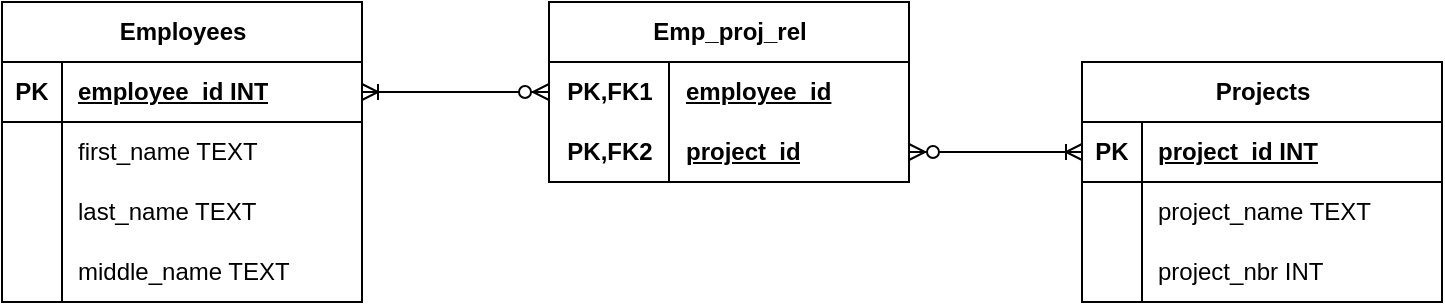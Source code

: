<mxfile version="21.0.6" type="device"><diagram name="Sida-1" id="7PjJyAs7shQ9CwMcPo-k"><mxGraphModel dx="1114" dy="731" grid="1" gridSize="10" guides="1" tooltips="1" connect="1" arrows="1" fold="1" page="1" pageScale="1" pageWidth="827" pageHeight="1169" math="0" shadow="0"><root><mxCell id="0"/><mxCell id="1" parent="0"/><mxCell id="aaJob7xDUVxrjGJU1K53-1" value="Employees" style="shape=table;startSize=30;container=1;collapsible=1;childLayout=tableLayout;fixedRows=1;rowLines=0;fontStyle=1;align=center;resizeLast=1;html=1;" vertex="1" parent="1"><mxGeometry x="50" y="240" width="180" height="150" as="geometry"/></mxCell><mxCell id="aaJob7xDUVxrjGJU1K53-2" value="" style="shape=tableRow;horizontal=0;startSize=0;swimlaneHead=0;swimlaneBody=0;fillColor=none;collapsible=0;dropTarget=0;points=[[0,0.5],[1,0.5]];portConstraint=eastwest;top=0;left=0;right=0;bottom=1;" vertex="1" parent="aaJob7xDUVxrjGJU1K53-1"><mxGeometry y="30" width="180" height="30" as="geometry"/></mxCell><mxCell id="aaJob7xDUVxrjGJU1K53-3" value="PK" style="shape=partialRectangle;connectable=0;fillColor=none;top=0;left=0;bottom=0;right=0;fontStyle=1;overflow=hidden;whiteSpace=wrap;html=1;" vertex="1" parent="aaJob7xDUVxrjGJU1K53-2"><mxGeometry width="30" height="30" as="geometry"><mxRectangle width="30" height="30" as="alternateBounds"/></mxGeometry></mxCell><mxCell id="aaJob7xDUVxrjGJU1K53-4" value="employee_id INT" style="shape=partialRectangle;connectable=0;fillColor=none;top=0;left=0;bottom=0;right=0;align=left;spacingLeft=6;fontStyle=5;overflow=hidden;whiteSpace=wrap;html=1;" vertex="1" parent="aaJob7xDUVxrjGJU1K53-2"><mxGeometry x="30" width="150" height="30" as="geometry"><mxRectangle width="150" height="30" as="alternateBounds"/></mxGeometry></mxCell><mxCell id="aaJob7xDUVxrjGJU1K53-5" value="" style="shape=tableRow;horizontal=0;startSize=0;swimlaneHead=0;swimlaneBody=0;fillColor=none;collapsible=0;dropTarget=0;points=[[0,0.5],[1,0.5]];portConstraint=eastwest;top=0;left=0;right=0;bottom=0;" vertex="1" parent="aaJob7xDUVxrjGJU1K53-1"><mxGeometry y="60" width="180" height="30" as="geometry"/></mxCell><mxCell id="aaJob7xDUVxrjGJU1K53-6" value="" style="shape=partialRectangle;connectable=0;fillColor=none;top=0;left=0;bottom=0;right=0;editable=1;overflow=hidden;whiteSpace=wrap;html=1;" vertex="1" parent="aaJob7xDUVxrjGJU1K53-5"><mxGeometry width="30" height="30" as="geometry"><mxRectangle width="30" height="30" as="alternateBounds"/></mxGeometry></mxCell><mxCell id="aaJob7xDUVxrjGJU1K53-7" value="first_name TEXT" style="shape=partialRectangle;connectable=0;fillColor=none;top=0;left=0;bottom=0;right=0;align=left;spacingLeft=6;overflow=hidden;whiteSpace=wrap;html=1;" vertex="1" parent="aaJob7xDUVxrjGJU1K53-5"><mxGeometry x="30" width="150" height="30" as="geometry"><mxRectangle width="150" height="30" as="alternateBounds"/></mxGeometry></mxCell><mxCell id="aaJob7xDUVxrjGJU1K53-8" value="" style="shape=tableRow;horizontal=0;startSize=0;swimlaneHead=0;swimlaneBody=0;fillColor=none;collapsible=0;dropTarget=0;points=[[0,0.5],[1,0.5]];portConstraint=eastwest;top=0;left=0;right=0;bottom=0;" vertex="1" parent="aaJob7xDUVxrjGJU1K53-1"><mxGeometry y="90" width="180" height="30" as="geometry"/></mxCell><mxCell id="aaJob7xDUVxrjGJU1K53-9" value="" style="shape=partialRectangle;connectable=0;fillColor=none;top=0;left=0;bottom=0;right=0;editable=1;overflow=hidden;whiteSpace=wrap;html=1;" vertex="1" parent="aaJob7xDUVxrjGJU1K53-8"><mxGeometry width="30" height="30" as="geometry"><mxRectangle width="30" height="30" as="alternateBounds"/></mxGeometry></mxCell><mxCell id="aaJob7xDUVxrjGJU1K53-10" value="last_name TEXT" style="shape=partialRectangle;connectable=0;fillColor=none;top=0;left=0;bottom=0;right=0;align=left;spacingLeft=6;overflow=hidden;whiteSpace=wrap;html=1;" vertex="1" parent="aaJob7xDUVxrjGJU1K53-8"><mxGeometry x="30" width="150" height="30" as="geometry"><mxRectangle width="150" height="30" as="alternateBounds"/></mxGeometry></mxCell><mxCell id="aaJob7xDUVxrjGJU1K53-11" value="" style="shape=tableRow;horizontal=0;startSize=0;swimlaneHead=0;swimlaneBody=0;fillColor=none;collapsible=0;dropTarget=0;points=[[0,0.5],[1,0.5]];portConstraint=eastwest;top=0;left=0;right=0;bottom=0;" vertex="1" parent="aaJob7xDUVxrjGJU1K53-1"><mxGeometry y="120" width="180" height="30" as="geometry"/></mxCell><mxCell id="aaJob7xDUVxrjGJU1K53-12" value="" style="shape=partialRectangle;connectable=0;fillColor=none;top=0;left=0;bottom=0;right=0;editable=1;overflow=hidden;whiteSpace=wrap;html=1;" vertex="1" parent="aaJob7xDUVxrjGJU1K53-11"><mxGeometry width="30" height="30" as="geometry"><mxRectangle width="30" height="30" as="alternateBounds"/></mxGeometry></mxCell><mxCell id="aaJob7xDUVxrjGJU1K53-13" value="middle_name TEXT" style="shape=partialRectangle;connectable=0;fillColor=none;top=0;left=0;bottom=0;right=0;align=left;spacingLeft=6;overflow=hidden;whiteSpace=wrap;html=1;" vertex="1" parent="aaJob7xDUVxrjGJU1K53-11"><mxGeometry x="30" width="150" height="30" as="geometry"><mxRectangle width="150" height="30" as="alternateBounds"/></mxGeometry></mxCell><mxCell id="aaJob7xDUVxrjGJU1K53-14" value="Projects" style="shape=table;startSize=30;container=1;collapsible=1;childLayout=tableLayout;fixedRows=1;rowLines=0;fontStyle=1;align=center;resizeLast=1;html=1;" vertex="1" parent="1"><mxGeometry x="590" y="270" width="180" height="120" as="geometry"/></mxCell><mxCell id="aaJob7xDUVxrjGJU1K53-15" value="" style="shape=tableRow;horizontal=0;startSize=0;swimlaneHead=0;swimlaneBody=0;fillColor=none;collapsible=0;dropTarget=0;points=[[0,0.5],[1,0.5]];portConstraint=eastwest;top=0;left=0;right=0;bottom=1;" vertex="1" parent="aaJob7xDUVxrjGJU1K53-14"><mxGeometry y="30" width="180" height="30" as="geometry"/></mxCell><mxCell id="aaJob7xDUVxrjGJU1K53-16" value="PK" style="shape=partialRectangle;connectable=0;fillColor=none;top=0;left=0;bottom=0;right=0;fontStyle=1;overflow=hidden;whiteSpace=wrap;html=1;" vertex="1" parent="aaJob7xDUVxrjGJU1K53-15"><mxGeometry width="30" height="30" as="geometry"><mxRectangle width="30" height="30" as="alternateBounds"/></mxGeometry></mxCell><mxCell id="aaJob7xDUVxrjGJU1K53-17" value="project_id INT" style="shape=partialRectangle;connectable=0;fillColor=none;top=0;left=0;bottom=0;right=0;align=left;spacingLeft=6;fontStyle=5;overflow=hidden;whiteSpace=wrap;html=1;" vertex="1" parent="aaJob7xDUVxrjGJU1K53-15"><mxGeometry x="30" width="150" height="30" as="geometry"><mxRectangle width="150" height="30" as="alternateBounds"/></mxGeometry></mxCell><mxCell id="aaJob7xDUVxrjGJU1K53-18" value="" style="shape=tableRow;horizontal=0;startSize=0;swimlaneHead=0;swimlaneBody=0;fillColor=none;collapsible=0;dropTarget=0;points=[[0,0.5],[1,0.5]];portConstraint=eastwest;top=0;left=0;right=0;bottom=0;" vertex="1" parent="aaJob7xDUVxrjGJU1K53-14"><mxGeometry y="60" width="180" height="30" as="geometry"/></mxCell><mxCell id="aaJob7xDUVxrjGJU1K53-19" value="" style="shape=partialRectangle;connectable=0;fillColor=none;top=0;left=0;bottom=0;right=0;editable=1;overflow=hidden;whiteSpace=wrap;html=1;" vertex="1" parent="aaJob7xDUVxrjGJU1K53-18"><mxGeometry width="30" height="30" as="geometry"><mxRectangle width="30" height="30" as="alternateBounds"/></mxGeometry></mxCell><mxCell id="aaJob7xDUVxrjGJU1K53-20" value="project_name TEXT" style="shape=partialRectangle;connectable=0;fillColor=none;top=0;left=0;bottom=0;right=0;align=left;spacingLeft=6;overflow=hidden;whiteSpace=wrap;html=1;" vertex="1" parent="aaJob7xDUVxrjGJU1K53-18"><mxGeometry x="30" width="150" height="30" as="geometry"><mxRectangle width="150" height="30" as="alternateBounds"/></mxGeometry></mxCell><mxCell id="aaJob7xDUVxrjGJU1K53-21" value="" style="shape=tableRow;horizontal=0;startSize=0;swimlaneHead=0;swimlaneBody=0;fillColor=none;collapsible=0;dropTarget=0;points=[[0,0.5],[1,0.5]];portConstraint=eastwest;top=0;left=0;right=0;bottom=0;" vertex="1" parent="aaJob7xDUVxrjGJU1K53-14"><mxGeometry y="90" width="180" height="30" as="geometry"/></mxCell><mxCell id="aaJob7xDUVxrjGJU1K53-22" value="" style="shape=partialRectangle;connectable=0;fillColor=none;top=0;left=0;bottom=0;right=0;editable=1;overflow=hidden;whiteSpace=wrap;html=1;" vertex="1" parent="aaJob7xDUVxrjGJU1K53-21"><mxGeometry width="30" height="30" as="geometry"><mxRectangle width="30" height="30" as="alternateBounds"/></mxGeometry></mxCell><mxCell id="aaJob7xDUVxrjGJU1K53-23" value="project_nbr INT" style="shape=partialRectangle;connectable=0;fillColor=none;top=0;left=0;bottom=0;right=0;align=left;spacingLeft=6;overflow=hidden;whiteSpace=wrap;html=1;" vertex="1" parent="aaJob7xDUVxrjGJU1K53-21"><mxGeometry x="30" width="150" height="30" as="geometry"><mxRectangle width="150" height="30" as="alternateBounds"/></mxGeometry></mxCell><mxCell id="aaJob7xDUVxrjGJU1K53-28" value="Emp_proj_rel" style="shape=table;startSize=30;container=1;collapsible=1;childLayout=tableLayout;fixedRows=1;rowLines=0;fontStyle=1;align=center;resizeLast=1;html=1;whiteSpace=wrap;" vertex="1" parent="1"><mxGeometry x="323.5" y="240" width="180" height="90" as="geometry"/></mxCell><mxCell id="aaJob7xDUVxrjGJU1K53-29" value="" style="shape=tableRow;horizontal=0;startSize=0;swimlaneHead=0;swimlaneBody=0;fillColor=none;collapsible=0;dropTarget=0;points=[[0,0.5],[1,0.5]];portConstraint=eastwest;top=0;left=0;right=0;bottom=0;html=1;" vertex="1" parent="aaJob7xDUVxrjGJU1K53-28"><mxGeometry y="30" width="180" height="30" as="geometry"/></mxCell><mxCell id="aaJob7xDUVxrjGJU1K53-30" value="PK,FK1" style="shape=partialRectangle;connectable=0;fillColor=none;top=0;left=0;bottom=0;right=0;fontStyle=1;overflow=hidden;html=1;whiteSpace=wrap;" vertex="1" parent="aaJob7xDUVxrjGJU1K53-29"><mxGeometry width="60" height="30" as="geometry"><mxRectangle width="60" height="30" as="alternateBounds"/></mxGeometry></mxCell><mxCell id="aaJob7xDUVxrjGJU1K53-31" value="employee_id" style="shape=partialRectangle;connectable=0;fillColor=none;top=0;left=0;bottom=0;right=0;align=left;spacingLeft=6;fontStyle=5;overflow=hidden;html=1;whiteSpace=wrap;" vertex="1" parent="aaJob7xDUVxrjGJU1K53-29"><mxGeometry x="60" width="120" height="30" as="geometry"><mxRectangle width="120" height="30" as="alternateBounds"/></mxGeometry></mxCell><mxCell id="aaJob7xDUVxrjGJU1K53-32" value="" style="shape=tableRow;horizontal=0;startSize=0;swimlaneHead=0;swimlaneBody=0;fillColor=none;collapsible=0;dropTarget=0;points=[[0,0.5],[1,0.5]];portConstraint=eastwest;top=0;left=0;right=0;bottom=1;html=1;" vertex="1" parent="aaJob7xDUVxrjGJU1K53-28"><mxGeometry y="60" width="180" height="30" as="geometry"/></mxCell><mxCell id="aaJob7xDUVxrjGJU1K53-33" value="PK,FK2" style="shape=partialRectangle;connectable=0;fillColor=none;top=0;left=0;bottom=0;right=0;fontStyle=1;overflow=hidden;html=1;whiteSpace=wrap;" vertex="1" parent="aaJob7xDUVxrjGJU1K53-32"><mxGeometry width="60" height="30" as="geometry"><mxRectangle width="60" height="30" as="alternateBounds"/></mxGeometry></mxCell><mxCell id="aaJob7xDUVxrjGJU1K53-34" value="project_id" style="shape=partialRectangle;connectable=0;fillColor=none;top=0;left=0;bottom=0;right=0;align=left;spacingLeft=6;fontStyle=5;overflow=hidden;html=1;whiteSpace=wrap;" vertex="1" parent="aaJob7xDUVxrjGJU1K53-32"><mxGeometry x="60" width="120" height="30" as="geometry"><mxRectangle width="120" height="30" as="alternateBounds"/></mxGeometry></mxCell><mxCell id="aaJob7xDUVxrjGJU1K53-47" value="" style="edgeStyle=entityRelationEdgeStyle;fontSize=12;html=1;endArrow=ERzeroToMany;endFill=1;startArrow=ERoneToMany;rounded=0;entryX=0;entryY=0.5;entryDx=0;entryDy=0;exitX=1;exitY=0.5;exitDx=0;exitDy=0;startFill=0;" edge="1" parent="1" source="aaJob7xDUVxrjGJU1K53-2" target="aaJob7xDUVxrjGJU1K53-29"><mxGeometry width="100" height="100" relative="1" as="geometry"><mxPoint x="250" y="470" as="sourcePoint"/><mxPoint x="350" y="370" as="targetPoint"/></mxGeometry></mxCell><mxCell id="aaJob7xDUVxrjGJU1K53-48" value="" style="edgeStyle=entityRelationEdgeStyle;fontSize=12;html=1;endArrow=ERoneToMany;endFill=0;startArrow=ERzeroToMany;rounded=0;entryX=0;entryY=0.5;entryDx=0;entryDy=0;exitX=1;exitY=0.5;exitDx=0;exitDy=0;" edge="1" parent="1" source="aaJob7xDUVxrjGJU1K53-32" target="aaJob7xDUVxrjGJU1K53-15"><mxGeometry width="100" height="100" relative="1" as="geometry"><mxPoint x="470" y="480" as="sourcePoint"/><mxPoint x="570" y="380" as="targetPoint"/></mxGeometry></mxCell></root></mxGraphModel></diagram></mxfile>